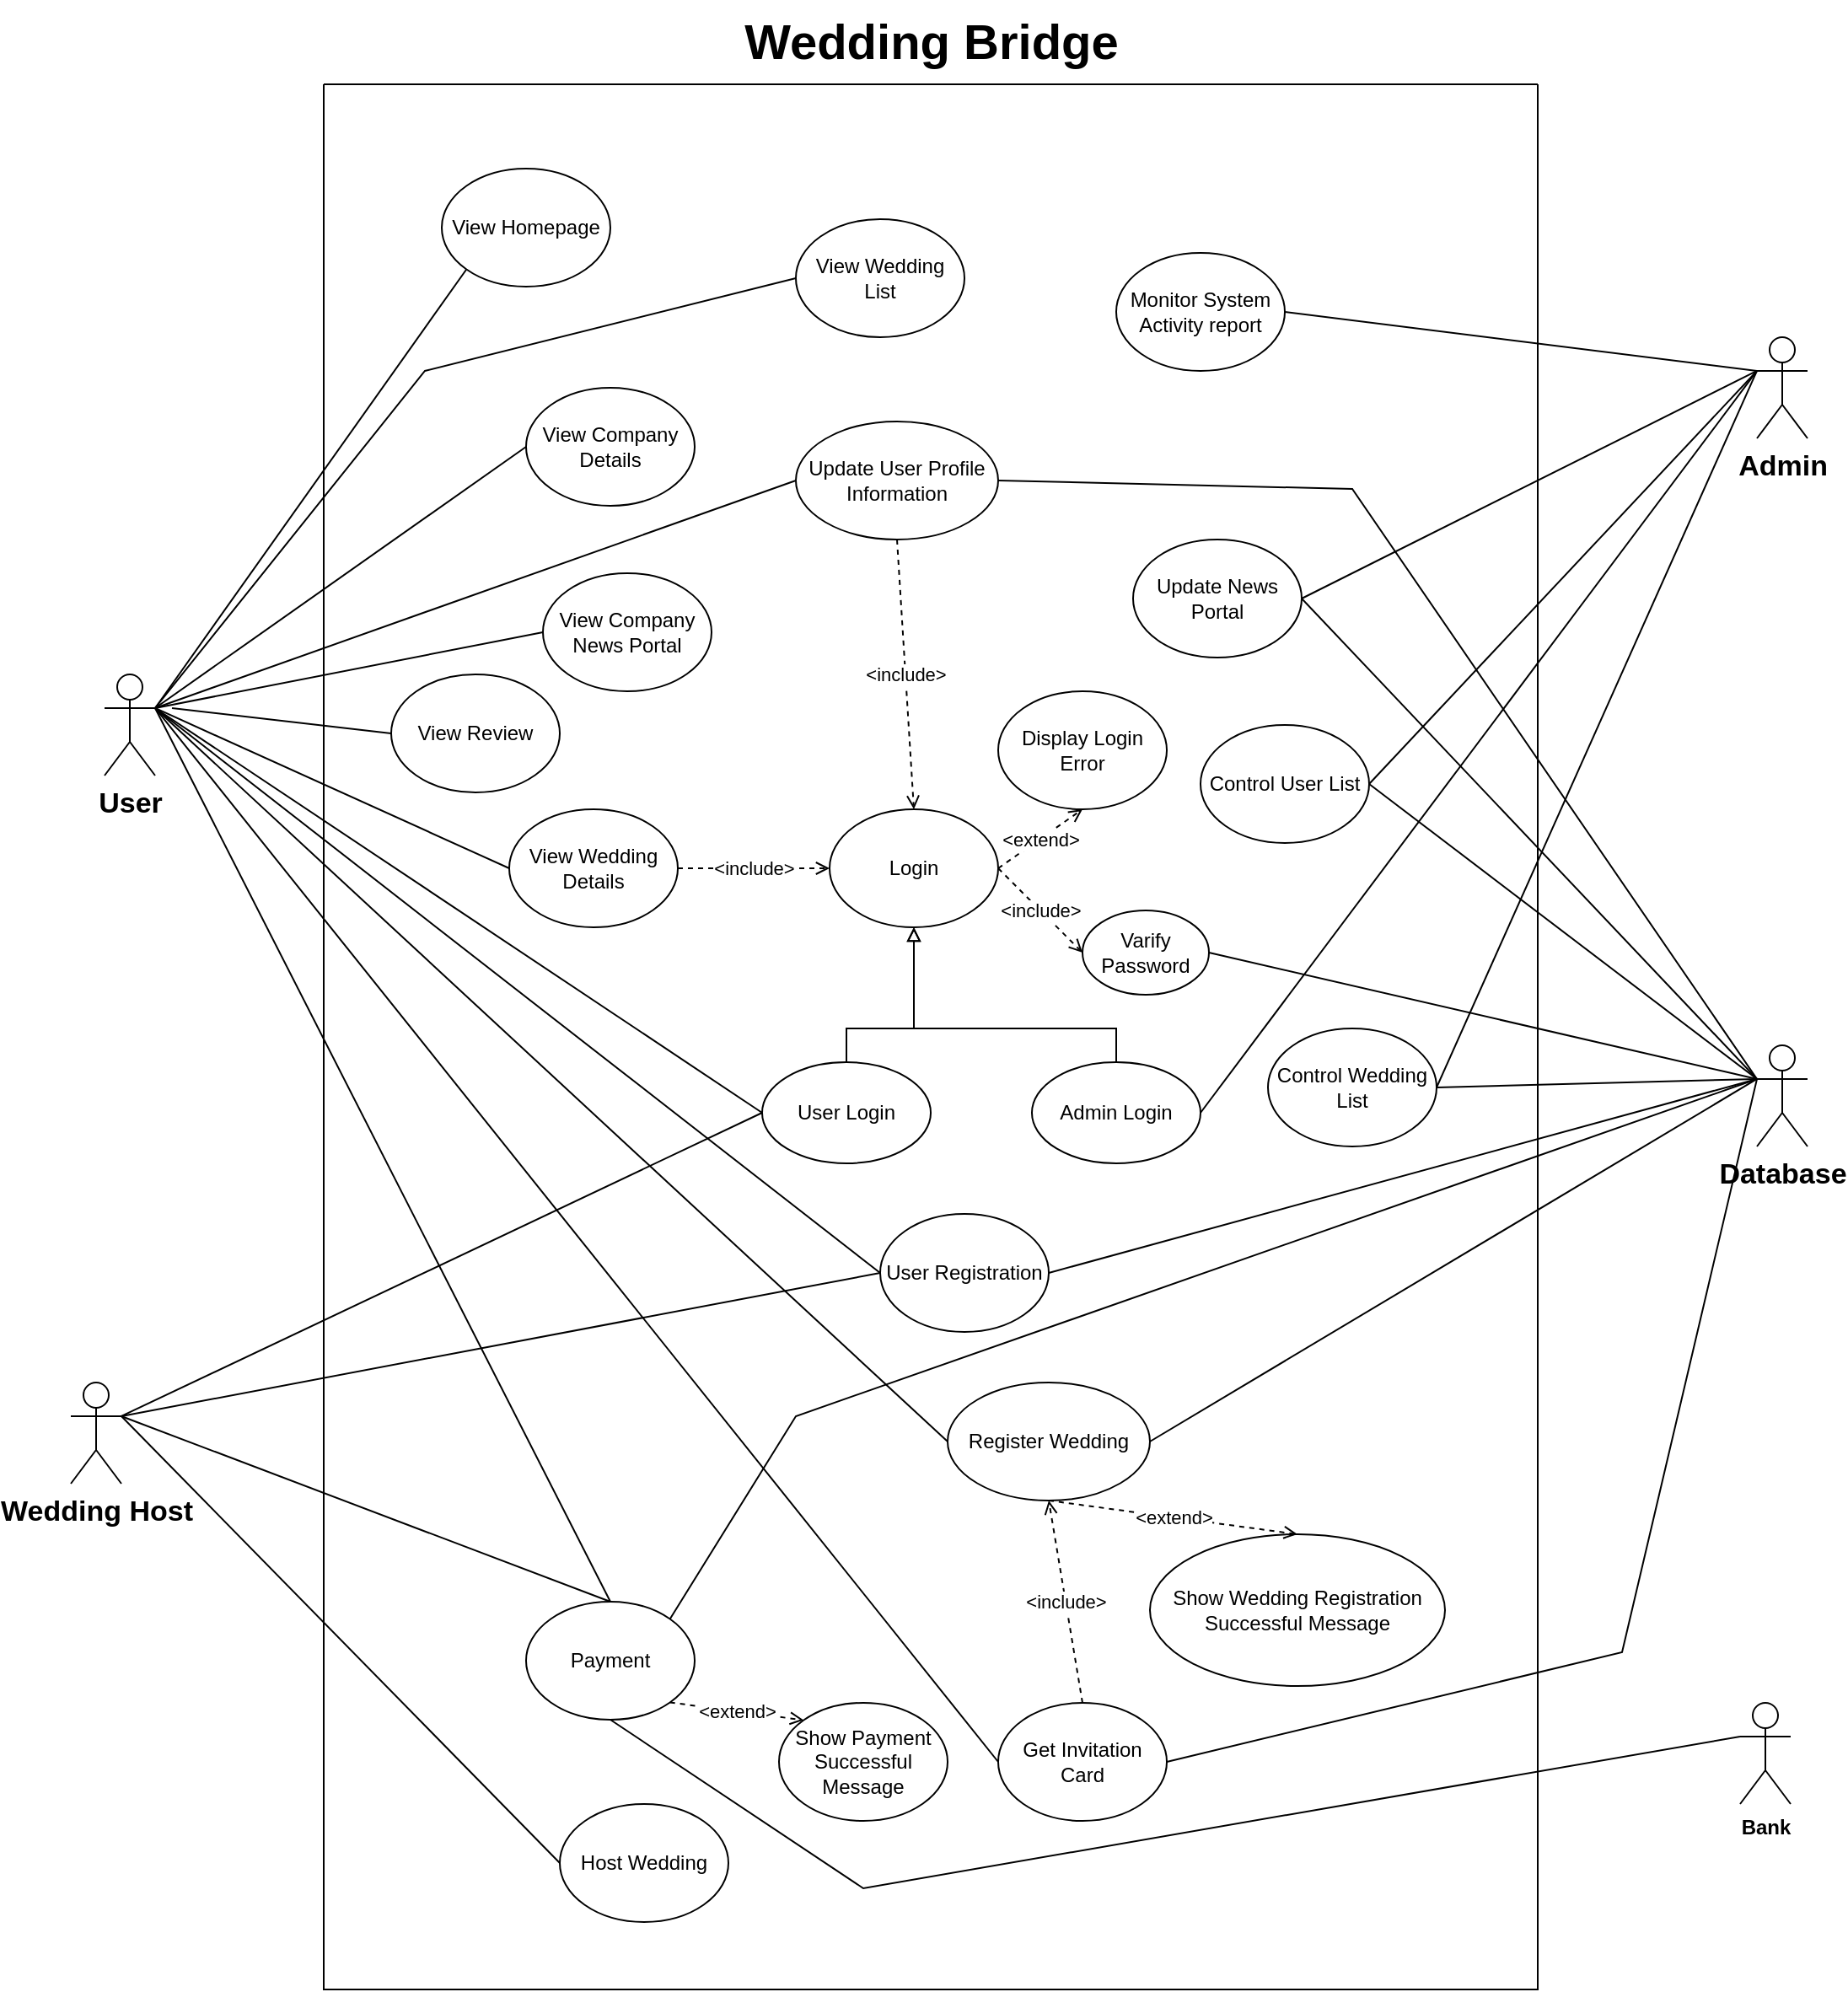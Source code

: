 <mxfile version="24.9.0">
  <diagram name="Page-1" id="NIyz7ZgZG3z4JkdGEMCz">
    <mxGraphModel dx="2333" dy="1160" grid="1" gridSize="10" guides="1" tooltips="1" connect="1" arrows="1" fold="1" page="1" pageScale="1" pageWidth="827" pageHeight="1169" background="none" math="0" shadow="0">
      <root>
        <mxCell id="0" />
        <mxCell id="1" parent="0" />
        <mxCell id="DvT9SCZcAWKeg3WVgVdC-31" value="&lt;font style=&quot;font-size: 17px;&quot;&gt;&lt;b&gt;User&lt;/b&gt;&lt;/font&gt;" style="shape=umlActor;verticalLabelPosition=bottom;verticalAlign=top;html=1;outlineConnect=0;" parent="1" vertex="1">
          <mxGeometry x="110" y="640" width="30" height="60" as="geometry" />
        </mxCell>
        <mxCell id="DvT9SCZcAWKeg3WVgVdC-32" value="&lt;font style=&quot;font-size: 17px;&quot;&gt;&lt;b&gt;Wedding Host&lt;/b&gt;&lt;/font&gt;" style="shape=umlActor;verticalLabelPosition=bottom;verticalAlign=top;html=1;outlineConnect=0;" parent="1" vertex="1">
          <mxGeometry x="90" y="1060" width="30" height="60" as="geometry" />
        </mxCell>
        <mxCell id="DvT9SCZcAWKeg3WVgVdC-33" value="&lt;b&gt;&lt;font style=&quot;font-size: 17px;&quot;&gt;Admin&lt;/font&gt;&lt;/b&gt;" style="shape=umlActor;verticalLabelPosition=bottom;verticalAlign=top;html=1;outlineConnect=0;" parent="1" vertex="1">
          <mxGeometry x="1090" y="440" width="30" height="60" as="geometry" />
        </mxCell>
        <mxCell id="DvT9SCZcAWKeg3WVgVdC-37" value="&lt;b&gt;&lt;font style=&quot;font-size: 17px;&quot;&gt;Database&lt;/font&gt;&lt;/b&gt;" style="shape=umlActor;verticalLabelPosition=bottom;verticalAlign=top;html=1;outlineConnect=0;" parent="1" vertex="1">
          <mxGeometry x="1090" y="860" width="30" height="60" as="geometry" />
        </mxCell>
        <mxCell id="DvT9SCZcAWKeg3WVgVdC-38" value="" style="swimlane;startSize=0;" parent="1" vertex="1">
          <mxGeometry x="240" y="290" width="720" height="1130" as="geometry" />
        </mxCell>
        <mxCell id="DvT9SCZcAWKeg3WVgVdC-24" value="Control Wedding List" style="ellipse;whiteSpace=wrap;html=1;" parent="DvT9SCZcAWKeg3WVgVdC-38" vertex="1">
          <mxGeometry x="560" y="560" width="100" height="70" as="geometry" />
        </mxCell>
        <mxCell id="DvT9SCZcAWKeg3WVgVdC-26" value="Show Wedding Registration Successful Message" style="ellipse;whiteSpace=wrap;html=1;" parent="DvT9SCZcAWKeg3WVgVdC-38" vertex="1">
          <mxGeometry x="490" y="860" width="175" height="90" as="geometry" />
        </mxCell>
        <mxCell id="DvT9SCZcAWKeg3WVgVdC-23" value="Control User List" style="ellipse;whiteSpace=wrap;html=1;" parent="DvT9SCZcAWKeg3WVgVdC-38" vertex="1">
          <mxGeometry x="520" y="380" width="100" height="70" as="geometry" />
        </mxCell>
        <mxCell id="DvT9SCZcAWKeg3WVgVdC-12" value="Payment" style="ellipse;whiteSpace=wrap;html=1;" parent="DvT9SCZcAWKeg3WVgVdC-38" vertex="1">
          <mxGeometry x="120" y="900" width="100" height="70" as="geometry" />
        </mxCell>
        <mxCell id="DvT9SCZcAWKeg3WVgVdC-25" value="Show Payment Successful&lt;div&gt;Message&lt;/div&gt;" style="ellipse;whiteSpace=wrap;html=1;" parent="DvT9SCZcAWKeg3WVgVdC-38" vertex="1">
          <mxGeometry x="270" y="960" width="100" height="70" as="geometry" />
        </mxCell>
        <mxCell id="DvT9SCZcAWKeg3WVgVdC-3" value="View Review" style="ellipse;whiteSpace=wrap;html=1;" parent="DvT9SCZcAWKeg3WVgVdC-38" vertex="1">
          <mxGeometry x="40" y="350" width="100" height="70" as="geometry" />
        </mxCell>
        <mxCell id="DvT9SCZcAWKeg3WVgVdC-4" value="View Company Details" style="ellipse;whiteSpace=wrap;html=1;" parent="DvT9SCZcAWKeg3WVgVdC-38" vertex="1">
          <mxGeometry x="120" y="180" width="100" height="70" as="geometry" />
        </mxCell>
        <mxCell id="DvT9SCZcAWKeg3WVgVdC-7" value="View Company News Portal" style="ellipse;whiteSpace=wrap;html=1;" parent="DvT9SCZcAWKeg3WVgVdC-38" vertex="1">
          <mxGeometry x="130" y="290" width="100" height="70" as="geometry" />
        </mxCell>
        <mxCell id="DvT9SCZcAWKeg3WVgVdC-8" value="View Wedding Details" style="ellipse;whiteSpace=wrap;html=1;" parent="DvT9SCZcAWKeg3WVgVdC-38" vertex="1">
          <mxGeometry x="110" y="430" width="100" height="70" as="geometry" />
        </mxCell>
        <mxCell id="DvT9SCZcAWKeg3WVgVdC-1" value="View Homepage" style="ellipse;whiteSpace=wrap;html=1;" parent="DvT9SCZcAWKeg3WVgVdC-38" vertex="1">
          <mxGeometry x="70" y="50" width="100" height="70" as="geometry" />
        </mxCell>
        <mxCell id="DvT9SCZcAWKeg3WVgVdC-2" value="View Wedding List" style="ellipse;whiteSpace=wrap;html=1;" parent="DvT9SCZcAWKeg3WVgVdC-38" vertex="1">
          <mxGeometry x="280" y="80" width="100" height="70" as="geometry" />
        </mxCell>
        <mxCell id="DvT9SCZcAWKeg3WVgVdC-75" value="" style="endArrow=open;html=1;rounded=0;dashed=1;endFill=0;entryX=0.5;entryY=0;entryDx=0;entryDy=0;exitX=0.5;exitY=1;exitDx=0;exitDy=0;" parent="DvT9SCZcAWKeg3WVgVdC-38" source="DvT9SCZcAWKeg3WVgVdC-9" target="DvT9SCZcAWKeg3WVgVdC-26" edge="1">
          <mxGeometry relative="1" as="geometry">
            <mxPoint x="530" y="740" as="sourcePoint" />
            <mxPoint x="630" y="740" as="targetPoint" />
          </mxGeometry>
        </mxCell>
        <mxCell id="DvT9SCZcAWKeg3WVgVdC-76" value="&amp;lt;extend&amp;gt;" style="edgeLabel;resizable=0;html=1;;align=center;verticalAlign=middle;" parent="DvT9SCZcAWKeg3WVgVdC-75" connectable="0" vertex="1">
          <mxGeometry relative="1" as="geometry" />
        </mxCell>
        <mxCell id="DvT9SCZcAWKeg3WVgVdC-73" value="" style="endArrow=open;html=1;rounded=0;dashed=1;endFill=0;entryX=0;entryY=0;entryDx=0;entryDy=0;exitX=1;exitY=1;exitDx=0;exitDy=0;" parent="DvT9SCZcAWKeg3WVgVdC-38" source="DvT9SCZcAWKeg3WVgVdC-12" target="DvT9SCZcAWKeg3WVgVdC-25" edge="1">
          <mxGeometry relative="1" as="geometry">
            <mxPoint x="-190" y="370" as="sourcePoint" />
            <mxPoint x="-90" y="370" as="targetPoint" />
          </mxGeometry>
        </mxCell>
        <mxCell id="DvT9SCZcAWKeg3WVgVdC-74" value="&amp;lt;extend&amp;gt;" style="edgeLabel;resizable=0;html=1;;align=center;verticalAlign=middle;" parent="DvT9SCZcAWKeg3WVgVdC-73" connectable="0" vertex="1">
          <mxGeometry relative="1" as="geometry" />
        </mxCell>
        <mxCell id="DvT9SCZcAWKeg3WVgVdC-10" value="Host Wedding" style="ellipse;whiteSpace=wrap;html=1;" parent="DvT9SCZcAWKeg3WVgVdC-38" vertex="1">
          <mxGeometry x="140" y="1020" width="100" height="70" as="geometry" />
        </mxCell>
        <mxCell id="DvT9SCZcAWKeg3WVgVdC-15" value="Login" style="ellipse;whiteSpace=wrap;html=1;" parent="DvT9SCZcAWKeg3WVgVdC-38" vertex="1">
          <mxGeometry x="300" y="430" width="100" height="70" as="geometry" />
        </mxCell>
        <mxCell id="DvT9SCZcAWKeg3WVgVdC-30" style="edgeStyle=orthogonalEdgeStyle;rounded=0;orthogonalLoop=1;jettySize=auto;html=1;exitX=0.5;exitY=0;exitDx=0;exitDy=0;endArrow=block;endFill=0;entryX=0.5;entryY=1;entryDx=0;entryDy=0;" parent="DvT9SCZcAWKeg3WVgVdC-38" source="DvT9SCZcAWKeg3WVgVdC-16" target="DvT9SCZcAWKeg3WVgVdC-15" edge="1">
          <mxGeometry relative="1" as="geometry">
            <mxPoint x="330" y="540" as="targetPoint" />
            <Array as="points">
              <mxPoint x="470" y="560" />
              <mxPoint x="350" y="560" />
            </Array>
          </mxGeometry>
        </mxCell>
        <mxCell id="DvT9SCZcAWKeg3WVgVdC-28" style="edgeStyle=orthogonalEdgeStyle;rounded=0;orthogonalLoop=1;jettySize=auto;html=1;exitX=0.5;exitY=0;exitDx=0;exitDy=0;entryX=0.5;entryY=1;entryDx=0;entryDy=0;endArrow=block;endFill=0;" parent="DvT9SCZcAWKeg3WVgVdC-38" source="DvT9SCZcAWKeg3WVgVdC-18" target="DvT9SCZcAWKeg3WVgVdC-15" edge="1">
          <mxGeometry relative="1" as="geometry">
            <Array as="points">
              <mxPoint x="310" y="560" />
              <mxPoint x="350" y="560" />
            </Array>
          </mxGeometry>
        </mxCell>
        <mxCell id="DvT9SCZcAWKeg3WVgVdC-18" value="User Login" style="ellipse;whiteSpace=wrap;html=1;" parent="DvT9SCZcAWKeg3WVgVdC-38" vertex="1">
          <mxGeometry x="260" y="580" width="100" height="60" as="geometry" />
        </mxCell>
        <mxCell id="DvT9SCZcAWKeg3WVgVdC-19" value="User Registration" style="ellipse;whiteSpace=wrap;html=1;" parent="DvT9SCZcAWKeg3WVgVdC-38" vertex="1">
          <mxGeometry x="330" y="670" width="100" height="70" as="geometry" />
        </mxCell>
        <mxCell id="DvT9SCZcAWKeg3WVgVdC-20" value="Varify Password" style="ellipse;whiteSpace=wrap;html=1;" parent="DvT9SCZcAWKeg3WVgVdC-38" vertex="1">
          <mxGeometry x="450" y="490" width="75" height="50" as="geometry" />
        </mxCell>
        <mxCell id="DvT9SCZcAWKeg3WVgVdC-21" value="Display Login Error" style="ellipse;whiteSpace=wrap;html=1;" parent="DvT9SCZcAWKeg3WVgVdC-38" vertex="1">
          <mxGeometry x="400" y="360" width="100" height="70" as="geometry" />
        </mxCell>
        <mxCell id="DvT9SCZcAWKeg3WVgVdC-16" value="Admin Login" style="ellipse;whiteSpace=wrap;html=1;" parent="DvT9SCZcAWKeg3WVgVdC-38" vertex="1">
          <mxGeometry x="420" y="580" width="100" height="60" as="geometry" />
        </mxCell>
        <mxCell id="DvT9SCZcAWKeg3WVgVdC-9" value="Register Wedding" style="ellipse;whiteSpace=wrap;html=1;" parent="DvT9SCZcAWKeg3WVgVdC-38" vertex="1">
          <mxGeometry x="370" y="770" width="120" height="70" as="geometry" />
        </mxCell>
        <mxCell id="DvT9SCZcAWKeg3WVgVdC-50" value="" style="endArrow=open;html=1;rounded=0;dashed=1;entryX=0;entryY=0.5;entryDx=0;entryDy=0;endFill=0;exitX=1;exitY=0.5;exitDx=0;exitDy=0;" parent="DvT9SCZcAWKeg3WVgVdC-38" source="DvT9SCZcAWKeg3WVgVdC-15" target="DvT9SCZcAWKeg3WVgVdC-20" edge="1">
          <mxGeometry relative="1" as="geometry">
            <mxPoint x="420" y="500" as="sourcePoint" />
            <mxPoint x="420" y="440" as="targetPoint" />
          </mxGeometry>
        </mxCell>
        <mxCell id="DvT9SCZcAWKeg3WVgVdC-51" value="&amp;lt;include&amp;gt;" style="edgeLabel;resizable=0;html=1;;align=center;verticalAlign=middle;" parent="DvT9SCZcAWKeg3WVgVdC-50" connectable="0" vertex="1">
          <mxGeometry relative="1" as="geometry" />
        </mxCell>
        <mxCell id="DvT9SCZcAWKeg3WVgVdC-52" value="" style="endArrow=open;html=1;rounded=0;dashed=1;endFill=0;exitX=1;exitY=0.5;exitDx=0;exitDy=0;entryX=0.5;entryY=1;entryDx=0;entryDy=0;" parent="DvT9SCZcAWKeg3WVgVdC-38" source="DvT9SCZcAWKeg3WVgVdC-15" target="DvT9SCZcAWKeg3WVgVdC-21" edge="1">
          <mxGeometry relative="1" as="geometry">
            <mxPoint x="170" y="450" as="sourcePoint" />
            <mxPoint x="270" y="450" as="targetPoint" />
          </mxGeometry>
        </mxCell>
        <mxCell id="DvT9SCZcAWKeg3WVgVdC-53" value="&amp;lt;extend&amp;gt;" style="edgeLabel;resizable=0;html=1;;align=center;verticalAlign=middle;" parent="DvT9SCZcAWKeg3WVgVdC-52" connectable="0" vertex="1">
          <mxGeometry relative="1" as="geometry" />
        </mxCell>
        <mxCell id="DvT9SCZcAWKeg3WVgVdC-11" value="Get Invitation Card" style="ellipse;whiteSpace=wrap;html=1;" parent="DvT9SCZcAWKeg3WVgVdC-38" vertex="1">
          <mxGeometry x="400" y="960" width="100" height="70" as="geometry" />
        </mxCell>
        <mxCell id="DvT9SCZcAWKeg3WVgVdC-69" value="" style="endArrow=open;html=1;rounded=0;dashed=1;endFill=0;exitX=1;exitY=0.5;exitDx=0;exitDy=0;entryX=0;entryY=0.5;entryDx=0;entryDy=0;" parent="DvT9SCZcAWKeg3WVgVdC-38" source="DvT9SCZcAWKeg3WVgVdC-8" target="DvT9SCZcAWKeg3WVgVdC-15" edge="1">
          <mxGeometry relative="1" as="geometry">
            <mxPoint x="-170" y="210" as="sourcePoint" />
            <mxPoint x="-70" y="210" as="targetPoint" />
          </mxGeometry>
        </mxCell>
        <mxCell id="DvT9SCZcAWKeg3WVgVdC-70" value="&amp;lt;include&amp;gt;" style="edgeLabel;resizable=0;html=1;;align=center;verticalAlign=middle;" parent="DvT9SCZcAWKeg3WVgVdC-69" connectable="0" vertex="1">
          <mxGeometry relative="1" as="geometry" />
        </mxCell>
        <mxCell id="DvT9SCZcAWKeg3WVgVdC-102" value="" style="endArrow=open;html=1;rounded=0;dashed=1;endFill=0;exitX=0.5;exitY=0;exitDx=0;exitDy=0;entryX=0.5;entryY=1;entryDx=0;entryDy=0;" parent="DvT9SCZcAWKeg3WVgVdC-38" source="DvT9SCZcAWKeg3WVgVdC-11" target="DvT9SCZcAWKeg3WVgVdC-9" edge="1">
          <mxGeometry relative="1" as="geometry">
            <mxPoint x="-160" y="230" as="sourcePoint" />
            <mxPoint x="360" y="830" as="targetPoint" />
          </mxGeometry>
        </mxCell>
        <mxCell id="DvT9SCZcAWKeg3WVgVdC-103" value="&amp;lt;include&amp;gt;" style="edgeLabel;resizable=0;html=1;;align=center;verticalAlign=middle;" parent="DvT9SCZcAWKeg3WVgVdC-102" connectable="0" vertex="1">
          <mxGeometry relative="1" as="geometry" />
        </mxCell>
        <mxCell id="DvT9SCZcAWKeg3WVgVdC-22" value="Update News Portal" style="ellipse;whiteSpace=wrap;html=1;" parent="DvT9SCZcAWKeg3WVgVdC-38" vertex="1">
          <mxGeometry x="480" y="270" width="100" height="70" as="geometry" />
        </mxCell>
        <mxCell id="DvT9SCZcAWKeg3WVgVdC-111" value="Update User Profile Information" style="ellipse;whiteSpace=wrap;html=1;" parent="DvT9SCZcAWKeg3WVgVdC-38" vertex="1">
          <mxGeometry x="280" y="200" width="120" height="70" as="geometry" />
        </mxCell>
        <mxCell id="DvT9SCZcAWKeg3WVgVdC-67" value="" style="endArrow=open;html=1;rounded=0;dashed=1;endFill=0;exitX=0.5;exitY=1;exitDx=0;exitDy=0;entryX=0.5;entryY=0;entryDx=0;entryDy=0;" parent="DvT9SCZcAWKeg3WVgVdC-38" source="DvT9SCZcAWKeg3WVgVdC-111" target="DvT9SCZcAWKeg3WVgVdC-15" edge="1">
          <mxGeometry relative="1" as="geometry">
            <mxPoint x="-680" y="40" as="sourcePoint" />
            <mxPoint x="-580" y="40" as="targetPoint" />
          </mxGeometry>
        </mxCell>
        <mxCell id="DvT9SCZcAWKeg3WVgVdC-68" value="&amp;lt;include&amp;gt;" style="edgeLabel;resizable=0;html=1;;align=center;verticalAlign=middle;" parent="DvT9SCZcAWKeg3WVgVdC-67" connectable="0" vertex="1">
          <mxGeometry relative="1" as="geometry" />
        </mxCell>
        <mxCell id="DvT9SCZcAWKeg3WVgVdC-118" value="Monitor System Activity report" style="ellipse;whiteSpace=wrap;html=1;" parent="DvT9SCZcAWKeg3WVgVdC-38" vertex="1">
          <mxGeometry x="470" y="100" width="100" height="70" as="geometry" />
        </mxCell>
        <mxCell id="DvT9SCZcAWKeg3WVgVdC-43" value="" style="endArrow=none;html=1;rounded=0;exitX=1;exitY=0.333;exitDx=0;exitDy=0;exitPerimeter=0;entryX=0;entryY=0.5;entryDx=0;entryDy=0;" parent="1" source="DvT9SCZcAWKeg3WVgVdC-31" target="DvT9SCZcAWKeg3WVgVdC-18" edge="1">
          <mxGeometry width="50" height="50" relative="1" as="geometry">
            <mxPoint x="290" y="770" as="sourcePoint" />
            <mxPoint x="340" y="720" as="targetPoint" />
          </mxGeometry>
        </mxCell>
        <mxCell id="DvT9SCZcAWKeg3WVgVdC-45" value="" style="endArrow=none;html=1;rounded=0;exitX=1;exitY=0.333;exitDx=0;exitDy=0;exitPerimeter=0;entryX=0;entryY=0.5;entryDx=0;entryDy=0;" parent="1" source="DvT9SCZcAWKeg3WVgVdC-32" target="DvT9SCZcAWKeg3WVgVdC-18" edge="1">
          <mxGeometry width="50" height="50" relative="1" as="geometry">
            <mxPoint x="290" y="600" as="sourcePoint" />
            <mxPoint x="340" y="550" as="targetPoint" />
            <Array as="points" />
          </mxGeometry>
        </mxCell>
        <mxCell id="DvT9SCZcAWKeg3WVgVdC-82" value="" style="endArrow=none;html=1;rounded=0;exitX=1;exitY=0.5;exitDx=0;exitDy=0;entryX=0;entryY=0.333;entryDx=0;entryDy=0;entryPerimeter=0;" parent="1" source="DvT9SCZcAWKeg3WVgVdC-16" target="DvT9SCZcAWKeg3WVgVdC-33" edge="1">
          <mxGeometry width="50" height="50" relative="1" as="geometry">
            <mxPoint x="890" y="640" as="sourcePoint" />
            <mxPoint x="940" y="590" as="targetPoint" />
          </mxGeometry>
        </mxCell>
        <mxCell id="DvT9SCZcAWKeg3WVgVdC-85" value="" style="endArrow=none;html=1;rounded=0;exitX=1;exitY=0.5;exitDx=0;exitDy=0;entryX=0;entryY=0.333;entryDx=0;entryDy=0;entryPerimeter=0;" parent="1" source="DvT9SCZcAWKeg3WVgVdC-23" target="DvT9SCZcAWKeg3WVgVdC-33" edge="1">
          <mxGeometry width="50" height="50" relative="1" as="geometry">
            <mxPoint x="980" y="520" as="sourcePoint" />
            <mxPoint x="1030" y="470" as="targetPoint" />
          </mxGeometry>
        </mxCell>
        <mxCell id="DvT9SCZcAWKeg3WVgVdC-84" value="" style="endArrow=none;html=1;rounded=0;exitX=1;exitY=0.5;exitDx=0;exitDy=0;entryX=0;entryY=0.333;entryDx=0;entryDy=0;entryPerimeter=0;" parent="1" source="DvT9SCZcAWKeg3WVgVdC-22" target="DvT9SCZcAWKeg3WVgVdC-33" edge="1">
          <mxGeometry width="50" height="50" relative="1" as="geometry">
            <mxPoint x="1000" y="650" as="sourcePoint" />
            <mxPoint x="1050" y="600" as="targetPoint" />
          </mxGeometry>
        </mxCell>
        <mxCell id="DvT9SCZcAWKeg3WVgVdC-83" value="" style="endArrow=none;html=1;rounded=0;exitX=1;exitY=0.5;exitDx=0;exitDy=0;entryX=0;entryY=0.333;entryDx=0;entryDy=0;entryPerimeter=0;" parent="1" source="DvT9SCZcAWKeg3WVgVdC-24" target="DvT9SCZcAWKeg3WVgVdC-33" edge="1">
          <mxGeometry width="50" height="50" relative="1" as="geometry">
            <mxPoint x="1000" y="650" as="sourcePoint" />
            <mxPoint x="1050" y="600" as="targetPoint" />
          </mxGeometry>
        </mxCell>
        <mxCell id="DvT9SCZcAWKeg3WVgVdC-86" value="" style="endArrow=none;html=1;rounded=0;exitX=1;exitY=0.5;exitDx=0;exitDy=0;entryX=0;entryY=0.333;entryDx=0;entryDy=0;entryPerimeter=0;" parent="1" source="DvT9SCZcAWKeg3WVgVdC-23" target="DvT9SCZcAWKeg3WVgVdC-37" edge="1">
          <mxGeometry width="50" height="50" relative="1" as="geometry">
            <mxPoint x="945" y="525" as="sourcePoint" />
            <mxPoint x="1240" y="560" as="targetPoint" />
          </mxGeometry>
        </mxCell>
        <mxCell id="DvT9SCZcAWKeg3WVgVdC-87" value="" style="endArrow=none;html=1;rounded=0;exitX=1;exitY=0.5;exitDx=0;exitDy=0;entryX=0;entryY=0.333;entryDx=0;entryDy=0;entryPerimeter=0;" parent="1" source="DvT9SCZcAWKeg3WVgVdC-24" target="DvT9SCZcAWKeg3WVgVdC-37" edge="1">
          <mxGeometry width="50" height="50" relative="1" as="geometry">
            <mxPoint x="1030" y="760" as="sourcePoint" />
            <mxPoint x="1325" y="1035" as="targetPoint" />
          </mxGeometry>
        </mxCell>
        <mxCell id="DvT9SCZcAWKeg3WVgVdC-88" value="" style="endArrow=none;html=1;rounded=0;exitX=1;exitY=0.5;exitDx=0;exitDy=0;entryX=0;entryY=0.333;entryDx=0;entryDy=0;entryPerimeter=0;" parent="1" source="DvT9SCZcAWKeg3WVgVdC-22" target="DvT9SCZcAWKeg3WVgVdC-37" edge="1">
          <mxGeometry width="50" height="50" relative="1" as="geometry">
            <mxPoint x="1040" y="775" as="sourcePoint" />
            <mxPoint x="1240" y="800" as="targetPoint" />
          </mxGeometry>
        </mxCell>
        <mxCell id="DvT9SCZcAWKeg3WVgVdC-90" value="" style="endArrow=none;html=1;rounded=0;entryX=0;entryY=0.5;entryDx=0;entryDy=0;exitX=1;exitY=0.333;exitDx=0;exitDy=0;exitPerimeter=0;" parent="1" source="DvT9SCZcAWKeg3WVgVdC-32" target="DvT9SCZcAWKeg3WVgVdC-19" edge="1">
          <mxGeometry width="50" height="50" relative="1" as="geometry">
            <mxPoint x="440" y="740" as="sourcePoint" />
            <mxPoint x="490" y="690" as="targetPoint" />
          </mxGeometry>
        </mxCell>
        <mxCell id="DvT9SCZcAWKeg3WVgVdC-91" value="" style="endArrow=none;html=1;rounded=0;entryX=0;entryY=0.5;entryDx=0;entryDy=0;exitX=1;exitY=0.333;exitDx=0;exitDy=0;exitPerimeter=0;" parent="1" source="DvT9SCZcAWKeg3WVgVdC-31" target="DvT9SCZcAWKeg3WVgVdC-19" edge="1">
          <mxGeometry width="50" height="50" relative="1" as="geometry">
            <mxPoint x="260" y="820" as="sourcePoint" />
            <mxPoint x="630" y="685" as="targetPoint" />
          </mxGeometry>
        </mxCell>
        <mxCell id="DvT9SCZcAWKeg3WVgVdC-92" value="" style="endArrow=none;html=1;rounded=0;exitX=1;exitY=0.5;exitDx=0;exitDy=0;entryX=0;entryY=0.333;entryDx=0;entryDy=0;entryPerimeter=0;" parent="1" source="DvT9SCZcAWKeg3WVgVdC-19" target="DvT9SCZcAWKeg3WVgVdC-37" edge="1">
          <mxGeometry width="50" height="50" relative="1" as="geometry">
            <mxPoint x="630" y="890" as="sourcePoint" />
            <mxPoint x="680" y="840" as="targetPoint" />
          </mxGeometry>
        </mxCell>
        <mxCell id="DvT9SCZcAWKeg3WVgVdC-93" value="" style="endArrow=none;html=1;rounded=0;exitX=1;exitY=0.5;exitDx=0;exitDy=0;entryX=0;entryY=0.333;entryDx=0;entryDy=0;entryPerimeter=0;" parent="1" source="DvT9SCZcAWKeg3WVgVdC-9" target="DvT9SCZcAWKeg3WVgVdC-37" edge="1">
          <mxGeometry width="50" height="50" relative="1" as="geometry">
            <mxPoint x="730" y="685" as="sourcePoint" />
            <mxPoint x="1240" y="800" as="targetPoint" />
          </mxGeometry>
        </mxCell>
        <mxCell id="DvT9SCZcAWKeg3WVgVdC-94" value="" style="endArrow=none;html=1;rounded=0;exitX=1;exitY=0.333;exitDx=0;exitDy=0;exitPerimeter=0;entryX=0;entryY=0.5;entryDx=0;entryDy=0;" parent="1" source="DvT9SCZcAWKeg3WVgVdC-31" target="DvT9SCZcAWKeg3WVgVdC-9" edge="1">
          <mxGeometry width="50" height="50" relative="1" as="geometry">
            <mxPoint x="700" y="880" as="sourcePoint" />
            <mxPoint x="750" y="830" as="targetPoint" />
          </mxGeometry>
        </mxCell>
        <mxCell id="DvT9SCZcAWKeg3WVgVdC-95" value="" style="endArrow=none;html=1;rounded=0;exitX=1;exitY=0.333;exitDx=0;exitDy=0;exitPerimeter=0;entryX=0;entryY=1;entryDx=0;entryDy=0;" parent="1" source="DvT9SCZcAWKeg3WVgVdC-31" target="DvT9SCZcAWKeg3WVgVdC-1" edge="1">
          <mxGeometry width="50" height="50" relative="1" as="geometry">
            <mxPoint x="710" y="650" as="sourcePoint" />
            <mxPoint x="760" y="600" as="targetPoint" />
          </mxGeometry>
        </mxCell>
        <mxCell id="DvT9SCZcAWKeg3WVgVdC-98" value="" style="endArrow=none;html=1;rounded=0;exitX=1;exitY=0.333;exitDx=0;exitDy=0;exitPerimeter=0;entryX=0;entryY=0.5;entryDx=0;entryDy=0;" parent="1" source="DvT9SCZcAWKeg3WVgVdC-31" target="DvT9SCZcAWKeg3WVgVdC-2" edge="1">
          <mxGeometry width="50" height="50" relative="1" as="geometry">
            <mxPoint x="150" y="670" as="sourcePoint" />
            <mxPoint x="380" y="375" as="targetPoint" />
            <Array as="points">
              <mxPoint x="300" y="460" />
            </Array>
          </mxGeometry>
        </mxCell>
        <mxCell id="DvT9SCZcAWKeg3WVgVdC-99" value="" style="endArrow=none;html=1;rounded=0;exitX=1;exitY=0.333;exitDx=0;exitDy=0;exitPerimeter=0;entryX=0;entryY=0.5;entryDx=0;entryDy=0;" parent="1" source="DvT9SCZcAWKeg3WVgVdC-31" target="DvT9SCZcAWKeg3WVgVdC-4" edge="1">
          <mxGeometry width="50" height="50" relative="1" as="geometry">
            <mxPoint x="160" y="680" as="sourcePoint" />
            <mxPoint x="390" y="385" as="targetPoint" />
          </mxGeometry>
        </mxCell>
        <mxCell id="DvT9SCZcAWKeg3WVgVdC-104" value="" style="endArrow=none;html=1;rounded=0;exitX=1;exitY=0.333;exitDx=0;exitDy=0;exitPerimeter=0;entryX=0;entryY=0.5;entryDx=0;entryDy=0;" parent="1" source="DvT9SCZcAWKeg3WVgVdC-31" target="DvT9SCZcAWKeg3WVgVdC-7" edge="1">
          <mxGeometry width="50" height="50" relative="1" as="geometry">
            <mxPoint x="230" y="620" as="sourcePoint" />
            <mxPoint x="280" y="570" as="targetPoint" />
          </mxGeometry>
        </mxCell>
        <mxCell id="DvT9SCZcAWKeg3WVgVdC-105" value="" style="endArrow=none;html=1;rounded=0;exitX=1;exitY=0.333;exitDx=0;exitDy=0;exitPerimeter=0;entryX=0;entryY=0.5;entryDx=0;entryDy=0;" parent="1" source="DvT9SCZcAWKeg3WVgVdC-31" target="DvT9SCZcAWKeg3WVgVdC-8" edge="1">
          <mxGeometry width="50" height="50" relative="1" as="geometry">
            <mxPoint x="330" y="640" as="sourcePoint" />
            <mxPoint x="380" y="590" as="targetPoint" />
          </mxGeometry>
        </mxCell>
        <mxCell id="DvT9SCZcAWKeg3WVgVdC-106" value="" style="endArrow=none;html=1;rounded=0;entryX=0;entryY=0.5;entryDx=0;entryDy=0;" parent="1" target="DvT9SCZcAWKeg3WVgVdC-3" edge="1">
          <mxGeometry width="50" height="50" relative="1" as="geometry">
            <mxPoint x="150" y="660" as="sourcePoint" />
            <mxPoint x="330" y="620" as="targetPoint" />
          </mxGeometry>
        </mxCell>
        <mxCell id="DvT9SCZcAWKeg3WVgVdC-107" value="" style="endArrow=none;html=1;rounded=0;exitX=1;exitY=0.333;exitDx=0;exitDy=0;exitPerimeter=0;entryX=0;entryY=0.5;entryDx=0;entryDy=0;" parent="1" source="DvT9SCZcAWKeg3WVgVdC-31" target="DvT9SCZcAWKeg3WVgVdC-11" edge="1">
          <mxGeometry width="50" height="50" relative="1" as="geometry">
            <mxPoint x="800" y="960" as="sourcePoint" />
            <mxPoint x="850" y="910" as="targetPoint" />
          </mxGeometry>
        </mxCell>
        <mxCell id="DvT9SCZcAWKeg3WVgVdC-108" value="" style="endArrow=none;html=1;rounded=0;exitX=1;exitY=0.333;exitDx=0;exitDy=0;exitPerimeter=0;entryX=0;entryY=0.5;entryDx=0;entryDy=0;" parent="1" source="DvT9SCZcAWKeg3WVgVdC-32" target="DvT9SCZcAWKeg3WVgVdC-10" edge="1">
          <mxGeometry width="50" height="50" relative="1" as="geometry">
            <mxPoint x="800" y="960" as="sourcePoint" />
            <mxPoint x="850" y="910" as="targetPoint" />
          </mxGeometry>
        </mxCell>
        <mxCell id="DvT9SCZcAWKeg3WVgVdC-109" value="" style="endArrow=none;html=1;rounded=0;exitX=1;exitY=0.333;exitDx=0;exitDy=0;exitPerimeter=0;entryX=0.5;entryY=0;entryDx=0;entryDy=0;" parent="1" source="DvT9SCZcAWKeg3WVgVdC-31" target="DvT9SCZcAWKeg3WVgVdC-12" edge="1">
          <mxGeometry width="50" height="50" relative="1" as="geometry">
            <mxPoint x="400" y="890" as="sourcePoint" />
            <mxPoint x="450" y="840" as="targetPoint" />
          </mxGeometry>
        </mxCell>
        <mxCell id="DvT9SCZcAWKeg3WVgVdC-110" value="" style="endArrow=none;html=1;rounded=0;exitX=1;exitY=0.333;exitDx=0;exitDy=0;exitPerimeter=0;entryX=0.5;entryY=0;entryDx=0;entryDy=0;" parent="1" source="DvT9SCZcAWKeg3WVgVdC-32" target="DvT9SCZcAWKeg3WVgVdC-12" edge="1">
          <mxGeometry width="50" height="50" relative="1" as="geometry">
            <mxPoint x="110" y="800" as="sourcePoint" />
            <mxPoint x="440" y="1200" as="targetPoint" />
          </mxGeometry>
        </mxCell>
        <mxCell id="DvT9SCZcAWKeg3WVgVdC-112" value="" style="endArrow=none;html=1;rounded=0;exitX=1;exitY=0.333;exitDx=0;exitDy=0;exitPerimeter=0;entryX=0;entryY=0.5;entryDx=0;entryDy=0;" parent="1" source="DvT9SCZcAWKeg3WVgVdC-31" target="DvT9SCZcAWKeg3WVgVdC-111" edge="1">
          <mxGeometry width="50" height="50" relative="1" as="geometry">
            <mxPoint x="650" y="690" as="sourcePoint" />
            <mxPoint x="700" y="640" as="targetPoint" />
          </mxGeometry>
        </mxCell>
        <mxCell id="DvT9SCZcAWKeg3WVgVdC-113" value="" style="endArrow=none;html=1;rounded=0;exitX=1;exitY=0.5;exitDx=0;exitDy=0;entryX=0;entryY=0.333;entryDx=0;entryDy=0;entryPerimeter=0;" parent="1" source="DvT9SCZcAWKeg3WVgVdC-111" target="DvT9SCZcAWKeg3WVgVdC-37" edge="1">
          <mxGeometry width="50" height="50" relative="1" as="geometry">
            <mxPoint x="760" y="690" as="sourcePoint" />
            <mxPoint x="810" y="640" as="targetPoint" />
            <Array as="points">
              <mxPoint x="850" y="530" />
            </Array>
          </mxGeometry>
        </mxCell>
        <mxCell id="DvT9SCZcAWKeg3WVgVdC-114" value="&lt;div style=&quot;&quot;&gt;&lt;span style=&quot;background-color: initial;&quot;&gt;&lt;b&gt;&lt;font style=&quot;font-size: 29px;&quot;&gt;Wedding Bridge&lt;/font&gt;&lt;/b&gt;&lt;/span&gt;&lt;/div&gt;" style="text;html=1;align=center;verticalAlign=middle;resizable=0;points=[];autosize=1;strokeColor=none;fillColor=none;" parent="1" vertex="1">
          <mxGeometry x="465" y="240" width="270" height="50" as="geometry" />
        </mxCell>
        <mxCell id="DvT9SCZcAWKeg3WVgVdC-115" value="" style="endArrow=none;html=1;rounded=0;exitX=1;exitY=0.5;exitDx=0;exitDy=0;" parent="1" source="DvT9SCZcAWKeg3WVgVdC-11" edge="1">
          <mxGeometry width="50" height="50" relative="1" as="geometry">
            <mxPoint x="690" y="1080" as="sourcePoint" />
            <mxPoint x="1090" y="880" as="targetPoint" />
            <Array as="points">
              <mxPoint x="1010" y="1220" />
            </Array>
          </mxGeometry>
        </mxCell>
        <mxCell id="DvT9SCZcAWKeg3WVgVdC-116" value="" style="endArrow=none;html=1;rounded=0;exitX=1;exitY=0.5;exitDx=0;exitDy=0;entryX=0;entryY=0.333;entryDx=0;entryDy=0;entryPerimeter=0;" parent="1" source="DvT9SCZcAWKeg3WVgVdC-20" target="DvT9SCZcAWKeg3WVgVdC-37" edge="1">
          <mxGeometry width="50" height="50" relative="1" as="geometry">
            <mxPoint x="690" y="920" as="sourcePoint" />
            <mxPoint x="740" y="870" as="targetPoint" />
          </mxGeometry>
        </mxCell>
        <mxCell id="DvT9SCZcAWKeg3WVgVdC-119" value="" style="endArrow=none;html=1;rounded=0;exitX=1;exitY=0.5;exitDx=0;exitDy=0;entryX=0;entryY=0.333;entryDx=0;entryDy=0;entryPerimeter=0;" parent="1" source="DvT9SCZcAWKeg3WVgVdC-118" target="DvT9SCZcAWKeg3WVgVdC-33" edge="1">
          <mxGeometry width="50" height="50" relative="1" as="geometry">
            <mxPoint x="600" y="590" as="sourcePoint" />
            <mxPoint x="650" y="540" as="targetPoint" />
          </mxGeometry>
        </mxCell>
        <mxCell id="56Jsf_pGUfzbTBDoHj1Q-1" value="&lt;b&gt;Bank&lt;/b&gt;" style="shape=umlActor;verticalLabelPosition=bottom;verticalAlign=top;html=1;outlineConnect=0;" vertex="1" parent="1">
          <mxGeometry x="1080" y="1250" width="30" height="60" as="geometry" />
        </mxCell>
        <mxCell id="56Jsf_pGUfzbTBDoHj1Q-2" value="" style="endArrow=none;html=1;rounded=0;exitX=0.5;exitY=1;exitDx=0;exitDy=0;entryX=0;entryY=0.333;entryDx=0;entryDy=0;entryPerimeter=0;" edge="1" parent="1" source="DvT9SCZcAWKeg3WVgVdC-12" target="56Jsf_pGUfzbTBDoHj1Q-1">
          <mxGeometry width="50" height="50" relative="1" as="geometry">
            <mxPoint x="790" y="1410" as="sourcePoint" />
            <mxPoint x="840" y="1360" as="targetPoint" />
            <Array as="points">
              <mxPoint x="560" y="1360" />
            </Array>
          </mxGeometry>
        </mxCell>
        <mxCell id="56Jsf_pGUfzbTBDoHj1Q-3" value="" style="endArrow=none;html=1;rounded=0;exitX=1;exitY=0;exitDx=0;exitDy=0;entryX=0;entryY=0.333;entryDx=0;entryDy=0;entryPerimeter=0;" edge="1" parent="1" source="DvT9SCZcAWKeg3WVgVdC-12" target="DvT9SCZcAWKeg3WVgVdC-37">
          <mxGeometry width="50" height="50" relative="1" as="geometry">
            <mxPoint x="510" y="1080" as="sourcePoint" />
            <mxPoint x="560" y="1030" as="targetPoint" />
            <Array as="points">
              <mxPoint x="520" y="1080" />
            </Array>
          </mxGeometry>
        </mxCell>
      </root>
    </mxGraphModel>
  </diagram>
</mxfile>
